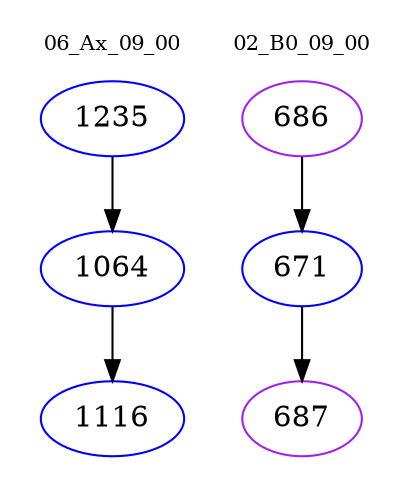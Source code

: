 digraph{
subgraph cluster_0 {
color = white
label = "06_Ax_09_00";
fontsize=10;
T0_1235 [label="1235", color="blue"]
T0_1235 -> T0_1064 [color="black"]
T0_1064 [label="1064", color="blue"]
T0_1064 -> T0_1116 [color="black"]
T0_1116 [label="1116", color="blue"]
}
subgraph cluster_1 {
color = white
label = "02_B0_09_00";
fontsize=10;
T1_686 [label="686", color="purple"]
T1_686 -> T1_671 [color="black"]
T1_671 [label="671", color="blue"]
T1_671 -> T1_687 [color="black"]
T1_687 [label="687", color="purple"]
}
}
